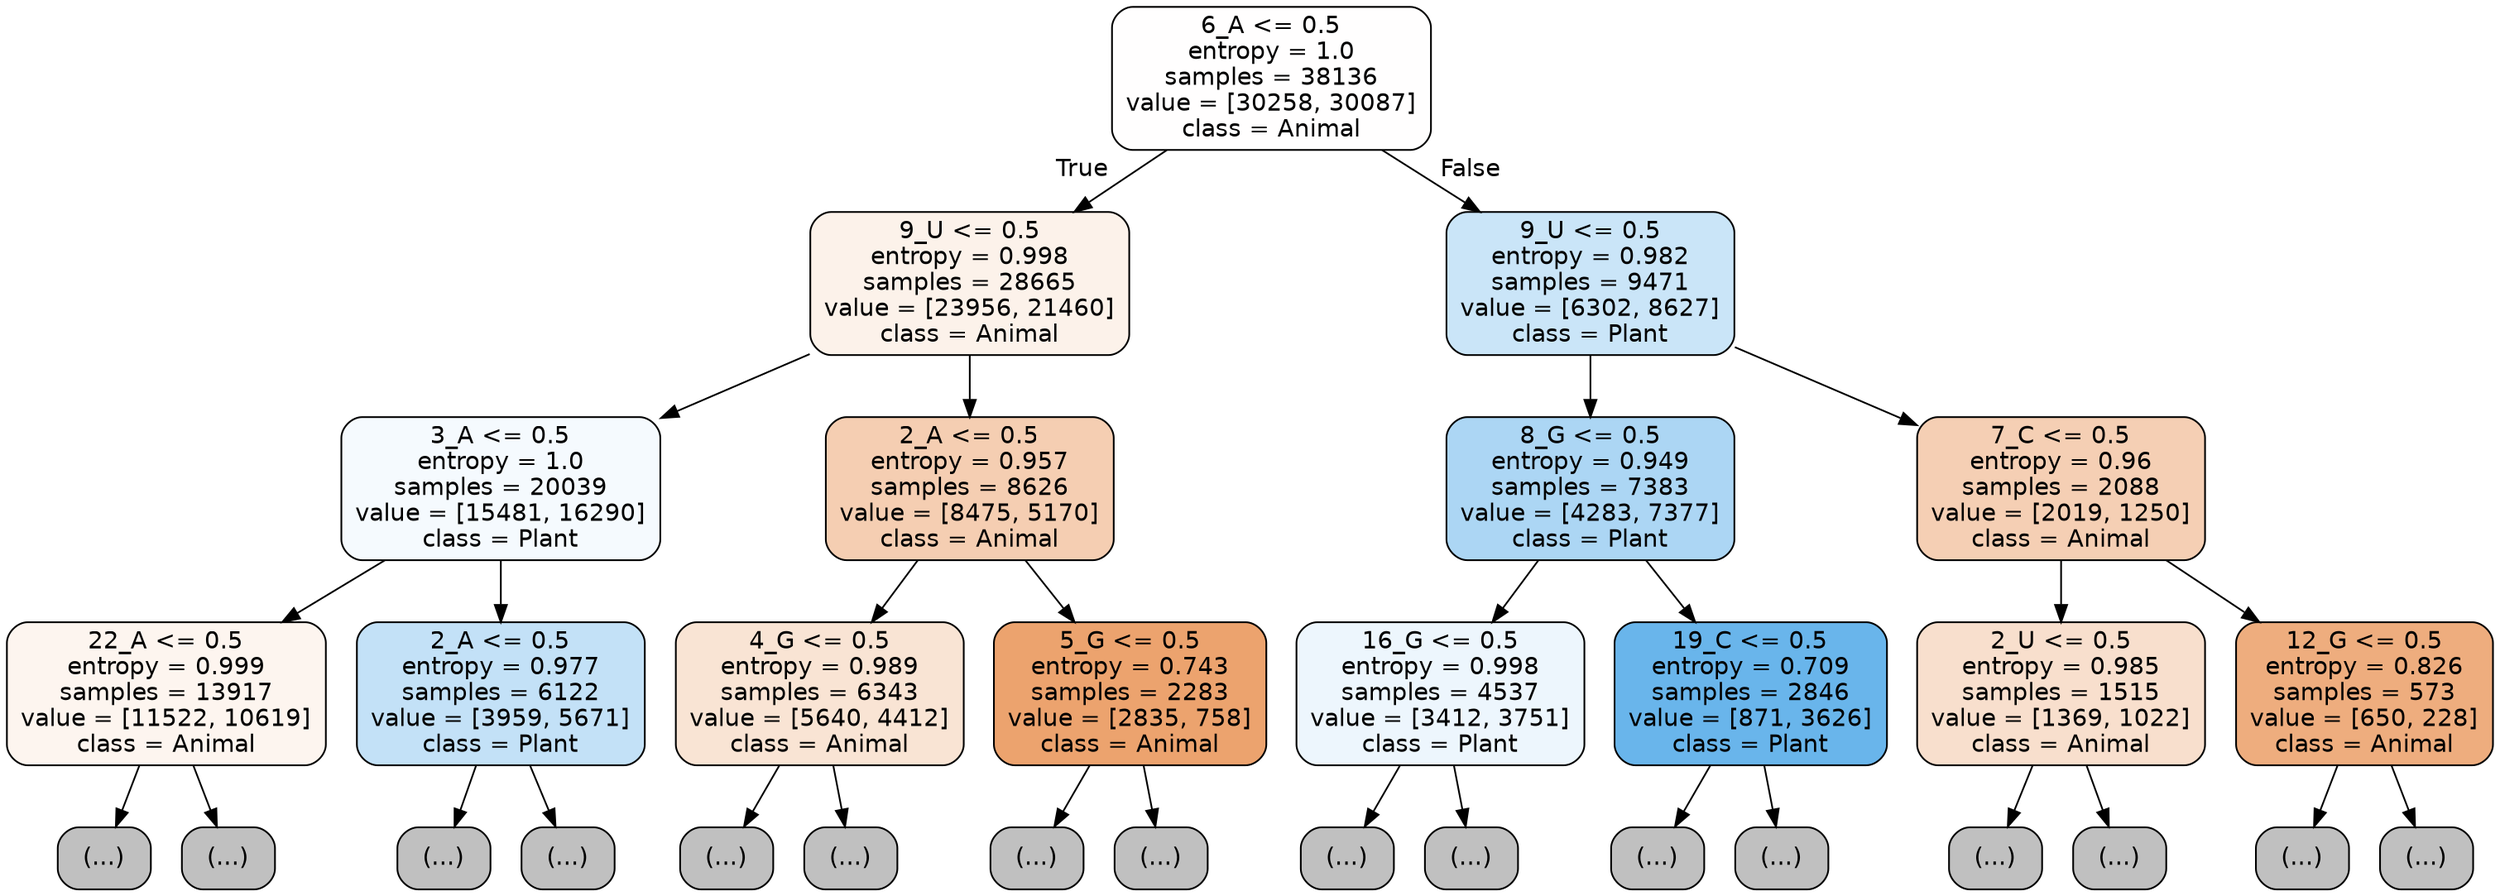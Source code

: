 digraph Tree {
node [shape=box, style="filled, rounded", color="black", fontname="helvetica"] ;
edge [fontname="helvetica"] ;
0 [label="6_A <= 0.5\nentropy = 1.0\nsamples = 38136\nvalue = [30258, 30087]\nclass = Animal", fillcolor="#fffefe"] ;
1 [label="9_U <= 0.5\nentropy = 0.998\nsamples = 28665\nvalue = [23956, 21460]\nclass = Animal", fillcolor="#fcf2ea"] ;
0 -> 1 [labeldistance=2.5, labelangle=45, headlabel="True"] ;
2 [label="3_A <= 0.5\nentropy = 1.0\nsamples = 20039\nvalue = [15481, 16290]\nclass = Plant", fillcolor="#f5fafe"] ;
1 -> 2 ;
3 [label="22_A <= 0.5\nentropy = 0.999\nsamples = 13917\nvalue = [11522, 10619]\nclass = Animal", fillcolor="#fdf5ef"] ;
2 -> 3 ;
4 [label="(...)", fillcolor="#C0C0C0"] ;
3 -> 4 ;
5981 [label="(...)", fillcolor="#C0C0C0"] ;
3 -> 5981 ;
6812 [label="2_A <= 0.5\nentropy = 0.977\nsamples = 6122\nvalue = [3959, 5671]\nclass = Plant", fillcolor="#c3e1f7"] ;
2 -> 6812 ;
6813 [label="(...)", fillcolor="#C0C0C0"] ;
6812 -> 6813 ;
8532 [label="(...)", fillcolor="#C0C0C0"] ;
6812 -> 8532 ;
9125 [label="2_A <= 0.5\nentropy = 0.957\nsamples = 8626\nvalue = [8475, 5170]\nclass = Animal", fillcolor="#f5ceb2"] ;
1 -> 9125 ;
9126 [label="4_G <= 0.5\nentropy = 0.989\nsamples = 6343\nvalue = [5640, 4412]\nclass = Animal", fillcolor="#f9e4d4"] ;
9125 -> 9126 ;
9127 [label="(...)", fillcolor="#C0C0C0"] ;
9126 -> 9127 ;
11036 [label="(...)", fillcolor="#C0C0C0"] ;
9126 -> 11036 ;
11865 [label="5_G <= 0.5\nentropy = 0.743\nsamples = 2283\nvalue = [2835, 758]\nclass = Animal", fillcolor="#eca36e"] ;
9125 -> 11865 ;
11866 [label="(...)", fillcolor="#C0C0C0"] ;
11865 -> 11866 ;
12531 [label="(...)", fillcolor="#C0C0C0"] ;
11865 -> 12531 ;
12760 [label="9_U <= 0.5\nentropy = 0.982\nsamples = 9471\nvalue = [6302, 8627]\nclass = Plant", fillcolor="#cae5f8"] ;
0 -> 12760 [labeldistance=2.5, labelangle=-45, headlabel="False"] ;
12761 [label="8_G <= 0.5\nentropy = 0.949\nsamples = 7383\nvalue = [4283, 7377]\nclass = Plant", fillcolor="#acd6f4"] ;
12760 -> 12761 ;
12762 [label="16_G <= 0.5\nentropy = 0.998\nsamples = 4537\nvalue = [3412, 3751]\nclass = Plant", fillcolor="#edf6fd"] ;
12761 -> 12762 ;
12763 [label="(...)", fillcolor="#C0C0C0"] ;
12762 -> 12763 ;
14282 [label="(...)", fillcolor="#C0C0C0"] ;
12762 -> 14282 ;
14901 [label="19_C <= 0.5\nentropy = 0.709\nsamples = 2846\nvalue = [871, 3626]\nclass = Plant", fillcolor="#69b5eb"] ;
12761 -> 14901 ;
14902 [label="(...)", fillcolor="#C0C0C0"] ;
14901 -> 14902 ;
15487 [label="(...)", fillcolor="#C0C0C0"] ;
14901 -> 15487 ;
15684 [label="7_C <= 0.5\nentropy = 0.96\nsamples = 2088\nvalue = [2019, 1250]\nclass = Animal", fillcolor="#f5cfb4"] ;
12760 -> 15684 ;
15685 [label="2_U <= 0.5\nentropy = 0.985\nsamples = 1515\nvalue = [1369, 1022]\nclass = Animal", fillcolor="#f8dfcd"] ;
15684 -> 15685 ;
15686 [label="(...)", fillcolor="#C0C0C0"] ;
15685 -> 15686 ;
16335 [label="(...)", fillcolor="#C0C0C0"] ;
15685 -> 16335 ;
16552 [label="12_G <= 0.5\nentropy = 0.826\nsamples = 573\nvalue = [650, 228]\nclass = Animal", fillcolor="#eead7e"] ;
15684 -> 16552 ;
16553 [label="(...)", fillcolor="#C0C0C0"] ;
16552 -> 16553 ;
16728 [label="(...)", fillcolor="#C0C0C0"] ;
16552 -> 16728 ;
}